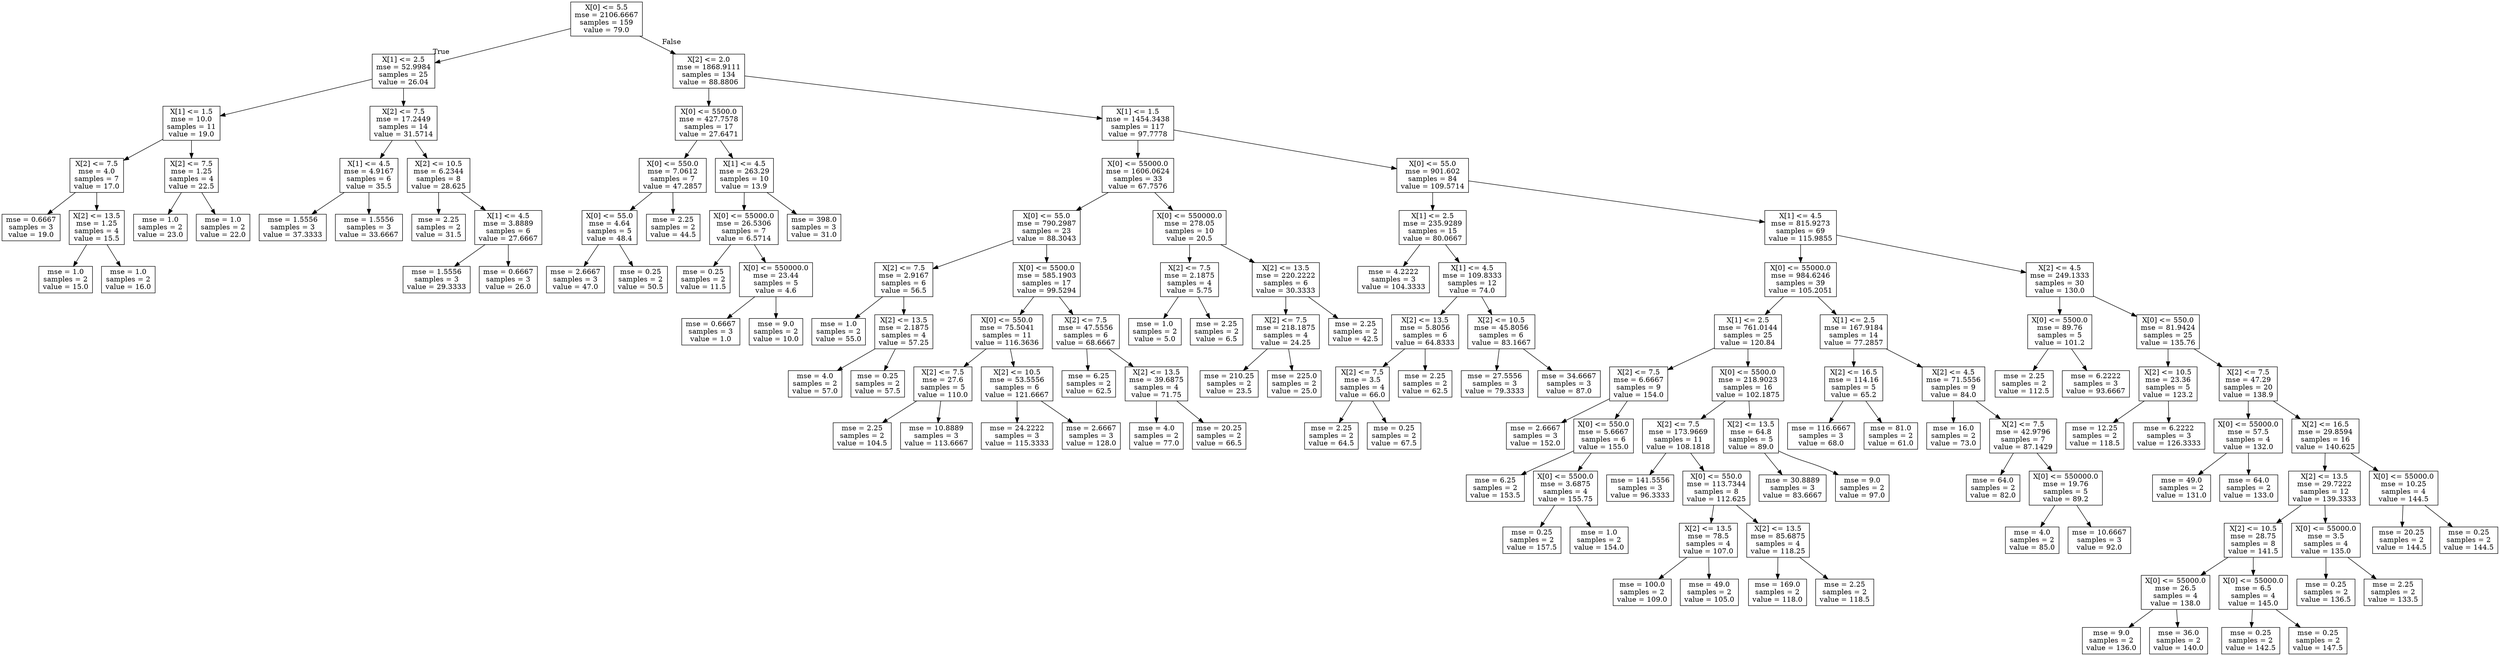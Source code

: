 digraph Tree {
node [shape=box] ;
0 [label="X[0] <= 5.5\nmse = 2106.6667\nsamples = 159\nvalue = 79.0"] ;
1 [label="X[1] <= 2.5\nmse = 52.9984\nsamples = 25\nvalue = 26.04"] ;
0 -> 1 [labeldistance=2.5, labelangle=45, headlabel="True"] ;
2 [label="X[1] <= 1.5\nmse = 10.0\nsamples = 11\nvalue = 19.0"] ;
1 -> 2 ;
3 [label="X[2] <= 7.5\nmse = 4.0\nsamples = 7\nvalue = 17.0"] ;
2 -> 3 ;
4 [label="mse = 0.6667\nsamples = 3\nvalue = 19.0"] ;
3 -> 4 ;
5 [label="X[2] <= 13.5\nmse = 1.25\nsamples = 4\nvalue = 15.5"] ;
3 -> 5 ;
6 [label="mse = 1.0\nsamples = 2\nvalue = 15.0"] ;
5 -> 6 ;
7 [label="mse = 1.0\nsamples = 2\nvalue = 16.0"] ;
5 -> 7 ;
8 [label="X[2] <= 7.5\nmse = 1.25\nsamples = 4\nvalue = 22.5"] ;
2 -> 8 ;
9 [label="mse = 1.0\nsamples = 2\nvalue = 23.0"] ;
8 -> 9 ;
10 [label="mse = 1.0\nsamples = 2\nvalue = 22.0"] ;
8 -> 10 ;
11 [label="X[2] <= 7.5\nmse = 17.2449\nsamples = 14\nvalue = 31.5714"] ;
1 -> 11 ;
12 [label="X[1] <= 4.5\nmse = 4.9167\nsamples = 6\nvalue = 35.5"] ;
11 -> 12 ;
13 [label="mse = 1.5556\nsamples = 3\nvalue = 37.3333"] ;
12 -> 13 ;
14 [label="mse = 1.5556\nsamples = 3\nvalue = 33.6667"] ;
12 -> 14 ;
15 [label="X[2] <= 10.5\nmse = 6.2344\nsamples = 8\nvalue = 28.625"] ;
11 -> 15 ;
16 [label="mse = 2.25\nsamples = 2\nvalue = 31.5"] ;
15 -> 16 ;
17 [label="X[1] <= 4.5\nmse = 3.8889\nsamples = 6\nvalue = 27.6667"] ;
15 -> 17 ;
18 [label="mse = 1.5556\nsamples = 3\nvalue = 29.3333"] ;
17 -> 18 ;
19 [label="mse = 0.6667\nsamples = 3\nvalue = 26.0"] ;
17 -> 19 ;
20 [label="X[2] <= 2.0\nmse = 1868.9111\nsamples = 134\nvalue = 88.8806"] ;
0 -> 20 [labeldistance=2.5, labelangle=-45, headlabel="False"] ;
21 [label="X[0] <= 5500.0\nmse = 427.7578\nsamples = 17\nvalue = 27.6471"] ;
20 -> 21 ;
22 [label="X[0] <= 550.0\nmse = 7.0612\nsamples = 7\nvalue = 47.2857"] ;
21 -> 22 ;
23 [label="X[0] <= 55.0\nmse = 4.64\nsamples = 5\nvalue = 48.4"] ;
22 -> 23 ;
24 [label="mse = 2.6667\nsamples = 3\nvalue = 47.0"] ;
23 -> 24 ;
25 [label="mse = 0.25\nsamples = 2\nvalue = 50.5"] ;
23 -> 25 ;
26 [label="mse = 2.25\nsamples = 2\nvalue = 44.5"] ;
22 -> 26 ;
27 [label="X[1] <= 4.5\nmse = 263.29\nsamples = 10\nvalue = 13.9"] ;
21 -> 27 ;
28 [label="X[0] <= 55000.0\nmse = 26.5306\nsamples = 7\nvalue = 6.5714"] ;
27 -> 28 ;
29 [label="mse = 0.25\nsamples = 2\nvalue = 11.5"] ;
28 -> 29 ;
30 [label="X[0] <= 550000.0\nmse = 23.44\nsamples = 5\nvalue = 4.6"] ;
28 -> 30 ;
31 [label="mse = 0.6667\nsamples = 3\nvalue = 1.0"] ;
30 -> 31 ;
32 [label="mse = 9.0\nsamples = 2\nvalue = 10.0"] ;
30 -> 32 ;
33 [label="mse = 398.0\nsamples = 3\nvalue = 31.0"] ;
27 -> 33 ;
34 [label="X[1] <= 1.5\nmse = 1454.3438\nsamples = 117\nvalue = 97.7778"] ;
20 -> 34 ;
35 [label="X[0] <= 55000.0\nmse = 1606.0624\nsamples = 33\nvalue = 67.7576"] ;
34 -> 35 ;
36 [label="X[0] <= 55.0\nmse = 790.2987\nsamples = 23\nvalue = 88.3043"] ;
35 -> 36 ;
37 [label="X[2] <= 7.5\nmse = 2.9167\nsamples = 6\nvalue = 56.5"] ;
36 -> 37 ;
38 [label="mse = 1.0\nsamples = 2\nvalue = 55.0"] ;
37 -> 38 ;
39 [label="X[2] <= 13.5\nmse = 2.1875\nsamples = 4\nvalue = 57.25"] ;
37 -> 39 ;
40 [label="mse = 4.0\nsamples = 2\nvalue = 57.0"] ;
39 -> 40 ;
41 [label="mse = 0.25\nsamples = 2\nvalue = 57.5"] ;
39 -> 41 ;
42 [label="X[0] <= 5500.0\nmse = 585.1903\nsamples = 17\nvalue = 99.5294"] ;
36 -> 42 ;
43 [label="X[0] <= 550.0\nmse = 75.5041\nsamples = 11\nvalue = 116.3636"] ;
42 -> 43 ;
44 [label="X[2] <= 7.5\nmse = 27.6\nsamples = 5\nvalue = 110.0"] ;
43 -> 44 ;
45 [label="mse = 2.25\nsamples = 2\nvalue = 104.5"] ;
44 -> 45 ;
46 [label="mse = 10.8889\nsamples = 3\nvalue = 113.6667"] ;
44 -> 46 ;
47 [label="X[2] <= 10.5\nmse = 53.5556\nsamples = 6\nvalue = 121.6667"] ;
43 -> 47 ;
48 [label="mse = 24.2222\nsamples = 3\nvalue = 115.3333"] ;
47 -> 48 ;
49 [label="mse = 2.6667\nsamples = 3\nvalue = 128.0"] ;
47 -> 49 ;
50 [label="X[2] <= 7.5\nmse = 47.5556\nsamples = 6\nvalue = 68.6667"] ;
42 -> 50 ;
51 [label="mse = 6.25\nsamples = 2\nvalue = 62.5"] ;
50 -> 51 ;
52 [label="X[2] <= 13.5\nmse = 39.6875\nsamples = 4\nvalue = 71.75"] ;
50 -> 52 ;
53 [label="mse = 4.0\nsamples = 2\nvalue = 77.0"] ;
52 -> 53 ;
54 [label="mse = 20.25\nsamples = 2\nvalue = 66.5"] ;
52 -> 54 ;
55 [label="X[0] <= 550000.0\nmse = 278.05\nsamples = 10\nvalue = 20.5"] ;
35 -> 55 ;
56 [label="X[2] <= 7.5\nmse = 2.1875\nsamples = 4\nvalue = 5.75"] ;
55 -> 56 ;
57 [label="mse = 1.0\nsamples = 2\nvalue = 5.0"] ;
56 -> 57 ;
58 [label="mse = 2.25\nsamples = 2\nvalue = 6.5"] ;
56 -> 58 ;
59 [label="X[2] <= 13.5\nmse = 220.2222\nsamples = 6\nvalue = 30.3333"] ;
55 -> 59 ;
60 [label="X[2] <= 7.5\nmse = 218.1875\nsamples = 4\nvalue = 24.25"] ;
59 -> 60 ;
61 [label="mse = 210.25\nsamples = 2\nvalue = 23.5"] ;
60 -> 61 ;
62 [label="mse = 225.0\nsamples = 2\nvalue = 25.0"] ;
60 -> 62 ;
63 [label="mse = 2.25\nsamples = 2\nvalue = 42.5"] ;
59 -> 63 ;
64 [label="X[0] <= 55.0\nmse = 901.602\nsamples = 84\nvalue = 109.5714"] ;
34 -> 64 ;
65 [label="X[1] <= 2.5\nmse = 235.9289\nsamples = 15\nvalue = 80.0667"] ;
64 -> 65 ;
66 [label="mse = 4.2222\nsamples = 3\nvalue = 104.3333"] ;
65 -> 66 ;
67 [label="X[1] <= 4.5\nmse = 109.8333\nsamples = 12\nvalue = 74.0"] ;
65 -> 67 ;
68 [label="X[2] <= 13.5\nmse = 5.8056\nsamples = 6\nvalue = 64.8333"] ;
67 -> 68 ;
69 [label="X[2] <= 7.5\nmse = 3.5\nsamples = 4\nvalue = 66.0"] ;
68 -> 69 ;
70 [label="mse = 2.25\nsamples = 2\nvalue = 64.5"] ;
69 -> 70 ;
71 [label="mse = 0.25\nsamples = 2\nvalue = 67.5"] ;
69 -> 71 ;
72 [label="mse = 2.25\nsamples = 2\nvalue = 62.5"] ;
68 -> 72 ;
73 [label="X[2] <= 10.5\nmse = 45.8056\nsamples = 6\nvalue = 83.1667"] ;
67 -> 73 ;
74 [label="mse = 27.5556\nsamples = 3\nvalue = 79.3333"] ;
73 -> 74 ;
75 [label="mse = 34.6667\nsamples = 3\nvalue = 87.0"] ;
73 -> 75 ;
76 [label="X[1] <= 4.5\nmse = 815.9273\nsamples = 69\nvalue = 115.9855"] ;
64 -> 76 ;
77 [label="X[0] <= 55000.0\nmse = 984.6246\nsamples = 39\nvalue = 105.2051"] ;
76 -> 77 ;
78 [label="X[1] <= 2.5\nmse = 761.0144\nsamples = 25\nvalue = 120.84"] ;
77 -> 78 ;
79 [label="X[2] <= 7.5\nmse = 6.6667\nsamples = 9\nvalue = 154.0"] ;
78 -> 79 ;
80 [label="mse = 2.6667\nsamples = 3\nvalue = 152.0"] ;
79 -> 80 ;
81 [label="X[0] <= 550.0\nmse = 5.6667\nsamples = 6\nvalue = 155.0"] ;
79 -> 81 ;
82 [label="mse = 6.25\nsamples = 2\nvalue = 153.5"] ;
81 -> 82 ;
83 [label="X[0] <= 5500.0\nmse = 3.6875\nsamples = 4\nvalue = 155.75"] ;
81 -> 83 ;
84 [label="mse = 0.25\nsamples = 2\nvalue = 157.5"] ;
83 -> 84 ;
85 [label="mse = 1.0\nsamples = 2\nvalue = 154.0"] ;
83 -> 85 ;
86 [label="X[0] <= 5500.0\nmse = 218.9023\nsamples = 16\nvalue = 102.1875"] ;
78 -> 86 ;
87 [label="X[2] <= 7.5\nmse = 173.9669\nsamples = 11\nvalue = 108.1818"] ;
86 -> 87 ;
88 [label="mse = 141.5556\nsamples = 3\nvalue = 96.3333"] ;
87 -> 88 ;
89 [label="X[0] <= 550.0\nmse = 113.7344\nsamples = 8\nvalue = 112.625"] ;
87 -> 89 ;
90 [label="X[2] <= 13.5\nmse = 78.5\nsamples = 4\nvalue = 107.0"] ;
89 -> 90 ;
91 [label="mse = 100.0\nsamples = 2\nvalue = 109.0"] ;
90 -> 91 ;
92 [label="mse = 49.0\nsamples = 2\nvalue = 105.0"] ;
90 -> 92 ;
93 [label="X[2] <= 13.5\nmse = 85.6875\nsamples = 4\nvalue = 118.25"] ;
89 -> 93 ;
94 [label="mse = 169.0\nsamples = 2\nvalue = 118.0"] ;
93 -> 94 ;
95 [label="mse = 2.25\nsamples = 2\nvalue = 118.5"] ;
93 -> 95 ;
96 [label="X[2] <= 13.5\nmse = 64.8\nsamples = 5\nvalue = 89.0"] ;
86 -> 96 ;
97 [label="mse = 30.8889\nsamples = 3\nvalue = 83.6667"] ;
96 -> 97 ;
98 [label="mse = 9.0\nsamples = 2\nvalue = 97.0"] ;
96 -> 98 ;
99 [label="X[1] <= 2.5\nmse = 167.9184\nsamples = 14\nvalue = 77.2857"] ;
77 -> 99 ;
100 [label="X[2] <= 16.5\nmse = 114.16\nsamples = 5\nvalue = 65.2"] ;
99 -> 100 ;
101 [label="mse = 116.6667\nsamples = 3\nvalue = 68.0"] ;
100 -> 101 ;
102 [label="mse = 81.0\nsamples = 2\nvalue = 61.0"] ;
100 -> 102 ;
103 [label="X[2] <= 4.5\nmse = 71.5556\nsamples = 9\nvalue = 84.0"] ;
99 -> 103 ;
104 [label="mse = 16.0\nsamples = 2\nvalue = 73.0"] ;
103 -> 104 ;
105 [label="X[2] <= 7.5\nmse = 42.9796\nsamples = 7\nvalue = 87.1429"] ;
103 -> 105 ;
106 [label="mse = 64.0\nsamples = 2\nvalue = 82.0"] ;
105 -> 106 ;
107 [label="X[0] <= 550000.0\nmse = 19.76\nsamples = 5\nvalue = 89.2"] ;
105 -> 107 ;
108 [label="mse = 4.0\nsamples = 2\nvalue = 85.0"] ;
107 -> 108 ;
109 [label="mse = 10.6667\nsamples = 3\nvalue = 92.0"] ;
107 -> 109 ;
110 [label="X[2] <= 4.5\nmse = 249.1333\nsamples = 30\nvalue = 130.0"] ;
76 -> 110 ;
111 [label="X[0] <= 5500.0\nmse = 89.76\nsamples = 5\nvalue = 101.2"] ;
110 -> 111 ;
112 [label="mse = 2.25\nsamples = 2\nvalue = 112.5"] ;
111 -> 112 ;
113 [label="mse = 6.2222\nsamples = 3\nvalue = 93.6667"] ;
111 -> 113 ;
114 [label="X[0] <= 550.0\nmse = 81.9424\nsamples = 25\nvalue = 135.76"] ;
110 -> 114 ;
115 [label="X[2] <= 10.5\nmse = 23.36\nsamples = 5\nvalue = 123.2"] ;
114 -> 115 ;
116 [label="mse = 12.25\nsamples = 2\nvalue = 118.5"] ;
115 -> 116 ;
117 [label="mse = 6.2222\nsamples = 3\nvalue = 126.3333"] ;
115 -> 117 ;
118 [label="X[2] <= 7.5\nmse = 47.29\nsamples = 20\nvalue = 138.9"] ;
114 -> 118 ;
119 [label="X[0] <= 55000.0\nmse = 57.5\nsamples = 4\nvalue = 132.0"] ;
118 -> 119 ;
120 [label="mse = 49.0\nsamples = 2\nvalue = 131.0"] ;
119 -> 120 ;
121 [label="mse = 64.0\nsamples = 2\nvalue = 133.0"] ;
119 -> 121 ;
122 [label="X[2] <= 16.5\nmse = 29.8594\nsamples = 16\nvalue = 140.625"] ;
118 -> 122 ;
123 [label="X[2] <= 13.5\nmse = 29.7222\nsamples = 12\nvalue = 139.3333"] ;
122 -> 123 ;
124 [label="X[2] <= 10.5\nmse = 28.75\nsamples = 8\nvalue = 141.5"] ;
123 -> 124 ;
125 [label="X[0] <= 55000.0\nmse = 26.5\nsamples = 4\nvalue = 138.0"] ;
124 -> 125 ;
126 [label="mse = 9.0\nsamples = 2\nvalue = 136.0"] ;
125 -> 126 ;
127 [label="mse = 36.0\nsamples = 2\nvalue = 140.0"] ;
125 -> 127 ;
128 [label="X[0] <= 55000.0\nmse = 6.5\nsamples = 4\nvalue = 145.0"] ;
124 -> 128 ;
129 [label="mse = 0.25\nsamples = 2\nvalue = 142.5"] ;
128 -> 129 ;
130 [label="mse = 0.25\nsamples = 2\nvalue = 147.5"] ;
128 -> 130 ;
131 [label="X[0] <= 55000.0\nmse = 3.5\nsamples = 4\nvalue = 135.0"] ;
123 -> 131 ;
132 [label="mse = 0.25\nsamples = 2\nvalue = 136.5"] ;
131 -> 132 ;
133 [label="mse = 2.25\nsamples = 2\nvalue = 133.5"] ;
131 -> 133 ;
134 [label="X[0] <= 55000.0\nmse = 10.25\nsamples = 4\nvalue = 144.5"] ;
122 -> 134 ;
135 [label="mse = 20.25\nsamples = 2\nvalue = 144.5"] ;
134 -> 135 ;
136 [label="mse = 0.25\nsamples = 2\nvalue = 144.5"] ;
134 -> 136 ;
}